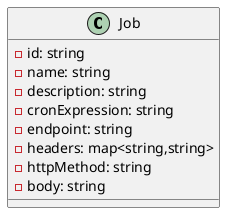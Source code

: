 @startuml

class Job {
- id: string
- name: string
- description: string
- cronExpression: string
- endpoint: string
- headers: map<string,string>
- httpMethod: string
- body: string
}

@enduml